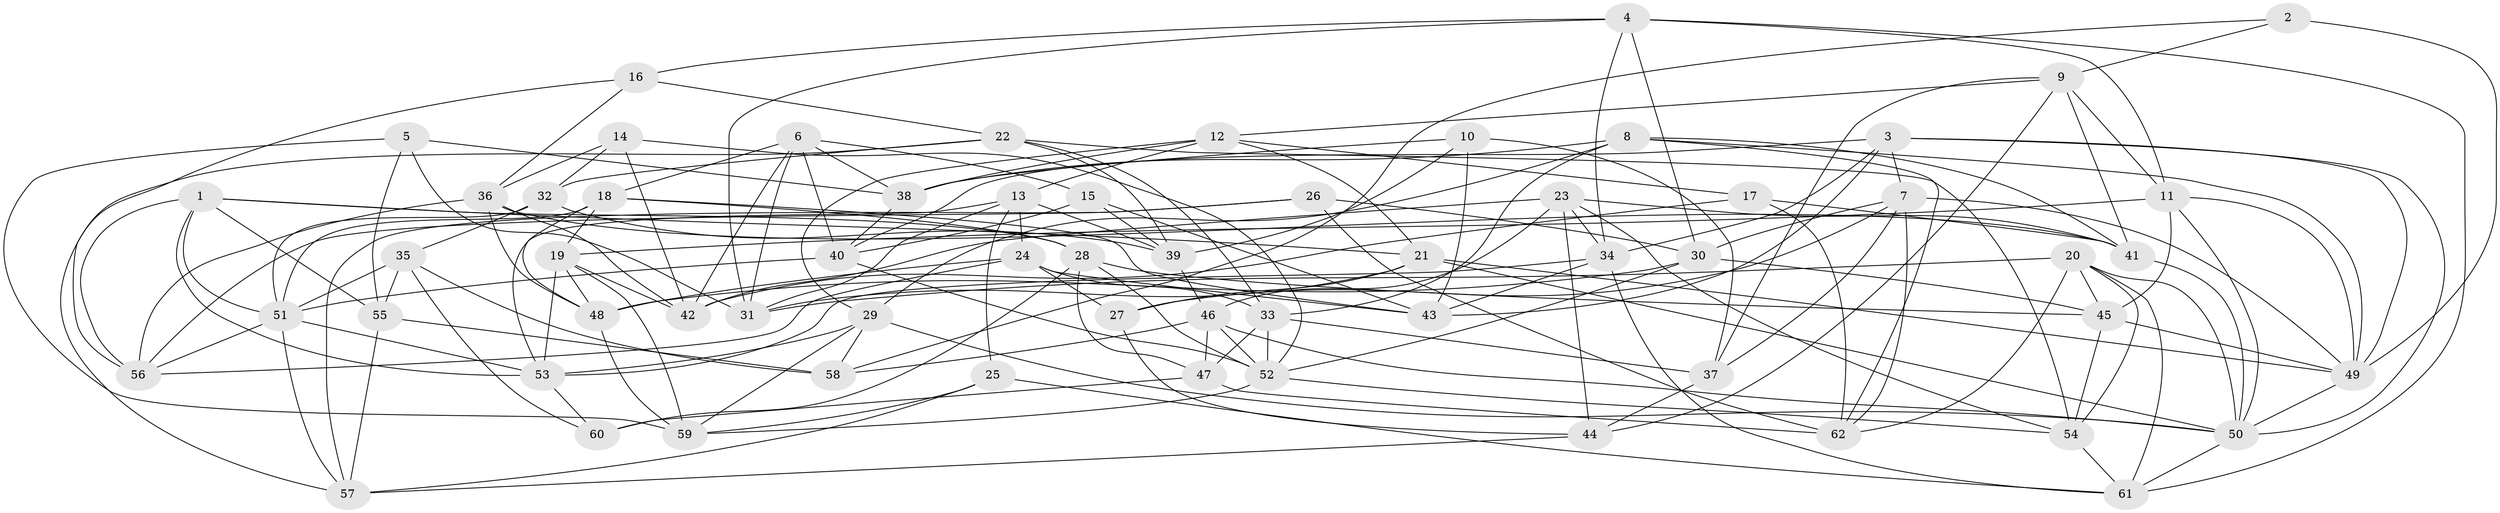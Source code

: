 // original degree distribution, {4: 1.0}
// Generated by graph-tools (version 1.1) at 2025/26/03/09/25 03:26:51]
// undirected, 62 vertices, 176 edges
graph export_dot {
graph [start="1"]
  node [color=gray90,style=filled];
  1;
  2;
  3;
  4;
  5;
  6;
  7;
  8;
  9;
  10;
  11;
  12;
  13;
  14;
  15;
  16;
  17;
  18;
  19;
  20;
  21;
  22;
  23;
  24;
  25;
  26;
  27;
  28;
  29;
  30;
  31;
  32;
  33;
  34;
  35;
  36;
  37;
  38;
  39;
  40;
  41;
  42;
  43;
  44;
  45;
  46;
  47;
  48;
  49;
  50;
  51;
  52;
  53;
  54;
  55;
  56;
  57;
  58;
  59;
  60;
  61;
  62;
  1 -- 21 [weight=1.0];
  1 -- 28 [weight=1.0];
  1 -- 51 [weight=1.0];
  1 -- 53 [weight=1.0];
  1 -- 55 [weight=1.0];
  1 -- 56 [weight=1.0];
  2 -- 9 [weight=1.0];
  2 -- 49 [weight=2.0];
  2 -- 58 [weight=1.0];
  3 -- 7 [weight=1.0];
  3 -- 34 [weight=1.0];
  3 -- 40 [weight=1.0];
  3 -- 43 [weight=1.0];
  3 -- 49 [weight=1.0];
  3 -- 50 [weight=1.0];
  4 -- 11 [weight=1.0];
  4 -- 16 [weight=1.0];
  4 -- 30 [weight=1.0];
  4 -- 31 [weight=1.0];
  4 -- 34 [weight=1.0];
  4 -- 61 [weight=1.0];
  5 -- 31 [weight=1.0];
  5 -- 38 [weight=1.0];
  5 -- 55 [weight=1.0];
  5 -- 59 [weight=1.0];
  6 -- 15 [weight=1.0];
  6 -- 18 [weight=1.0];
  6 -- 31 [weight=1.0];
  6 -- 38 [weight=1.0];
  6 -- 40 [weight=1.0];
  6 -- 42 [weight=1.0];
  7 -- 27 [weight=1.0];
  7 -- 30 [weight=1.0];
  7 -- 37 [weight=1.0];
  7 -- 49 [weight=1.0];
  7 -- 62 [weight=1.0];
  8 -- 29 [weight=1.0];
  8 -- 33 [weight=1.0];
  8 -- 38 [weight=1.0];
  8 -- 41 [weight=1.0];
  8 -- 49 [weight=1.0];
  8 -- 62 [weight=1.0];
  9 -- 11 [weight=1.0];
  9 -- 12 [weight=1.0];
  9 -- 37 [weight=1.0];
  9 -- 41 [weight=1.0];
  9 -- 44 [weight=1.0];
  10 -- 37 [weight=1.0];
  10 -- 38 [weight=1.0];
  10 -- 39 [weight=1.0];
  10 -- 43 [weight=1.0];
  11 -- 19 [weight=1.0];
  11 -- 45 [weight=1.0];
  11 -- 49 [weight=1.0];
  11 -- 50 [weight=1.0];
  12 -- 13 [weight=1.0];
  12 -- 17 [weight=1.0];
  12 -- 21 [weight=1.0];
  12 -- 29 [weight=1.0];
  12 -- 38 [weight=1.0];
  13 -- 24 [weight=1.0];
  13 -- 25 [weight=1.0];
  13 -- 31 [weight=1.0];
  13 -- 39 [weight=1.0];
  13 -- 53 [weight=1.0];
  14 -- 32 [weight=1.0];
  14 -- 36 [weight=1.0];
  14 -- 42 [weight=1.0];
  14 -- 52 [weight=1.0];
  15 -- 39 [weight=1.0];
  15 -- 40 [weight=1.0];
  15 -- 43 [weight=1.0];
  16 -- 22 [weight=1.0];
  16 -- 36 [weight=1.0];
  16 -- 56 [weight=1.0];
  17 -- 41 [weight=1.0];
  17 -- 42 [weight=1.0];
  17 -- 62 [weight=1.0];
  18 -- 19 [weight=1.0];
  18 -- 28 [weight=1.0];
  18 -- 43 [weight=1.0];
  18 -- 48 [weight=1.0];
  18 -- 51 [weight=1.0];
  19 -- 42 [weight=1.0];
  19 -- 48 [weight=1.0];
  19 -- 53 [weight=1.0];
  19 -- 59 [weight=1.0];
  20 -- 31 [weight=1.0];
  20 -- 45 [weight=1.0];
  20 -- 50 [weight=1.0];
  20 -- 54 [weight=1.0];
  20 -- 61 [weight=1.0];
  20 -- 62 [weight=1.0];
  21 -- 27 [weight=1.0];
  21 -- 31 [weight=1.0];
  21 -- 49 [weight=1.0];
  21 -- 50 [weight=1.0];
  22 -- 32 [weight=1.0];
  22 -- 33 [weight=1.0];
  22 -- 39 [weight=1.0];
  22 -- 54 [weight=1.0];
  22 -- 57 [weight=1.0];
  23 -- 34 [weight=1.0];
  23 -- 41 [weight=1.0];
  23 -- 42 [weight=1.0];
  23 -- 44 [weight=1.0];
  23 -- 46 [weight=1.0];
  23 -- 54 [weight=1.0];
  24 -- 27 [weight=1.0];
  24 -- 33 [weight=1.0];
  24 -- 43 [weight=1.0];
  24 -- 48 [weight=1.0];
  24 -- 56 [weight=1.0];
  25 -- 57 [weight=1.0];
  25 -- 59 [weight=1.0];
  25 -- 61 [weight=1.0];
  26 -- 30 [weight=1.0];
  26 -- 56 [weight=1.0];
  26 -- 57 [weight=1.0];
  26 -- 62 [weight=1.0];
  27 -- 44 [weight=1.0];
  28 -- 45 [weight=1.0];
  28 -- 47 [weight=1.0];
  28 -- 52 [weight=1.0];
  28 -- 60 [weight=1.0];
  29 -- 50 [weight=1.0];
  29 -- 53 [weight=1.0];
  29 -- 58 [weight=1.0];
  29 -- 59 [weight=1.0];
  30 -- 45 [weight=1.0];
  30 -- 48 [weight=1.0];
  30 -- 52 [weight=1.0];
  32 -- 35 [weight=1.0];
  32 -- 39 [weight=1.0];
  32 -- 51 [weight=2.0];
  33 -- 37 [weight=1.0];
  33 -- 47 [weight=1.0];
  33 -- 52 [weight=1.0];
  34 -- 43 [weight=1.0];
  34 -- 53 [weight=1.0];
  34 -- 61 [weight=1.0];
  35 -- 51 [weight=2.0];
  35 -- 55 [weight=1.0];
  35 -- 58 [weight=1.0];
  35 -- 60 [weight=1.0];
  36 -- 41 [weight=1.0];
  36 -- 42 [weight=1.0];
  36 -- 48 [weight=1.0];
  36 -- 56 [weight=1.0];
  37 -- 44 [weight=2.0];
  38 -- 40 [weight=1.0];
  39 -- 46 [weight=1.0];
  40 -- 51 [weight=1.0];
  40 -- 52 [weight=1.0];
  41 -- 50 [weight=1.0];
  44 -- 57 [weight=1.0];
  45 -- 49 [weight=1.0];
  45 -- 54 [weight=1.0];
  46 -- 47 [weight=1.0];
  46 -- 50 [weight=1.0];
  46 -- 52 [weight=1.0];
  46 -- 58 [weight=1.0];
  47 -- 60 [weight=2.0];
  47 -- 62 [weight=1.0];
  48 -- 59 [weight=1.0];
  49 -- 50 [weight=2.0];
  50 -- 61 [weight=1.0];
  51 -- 53 [weight=1.0];
  51 -- 56 [weight=1.0];
  51 -- 57 [weight=1.0];
  52 -- 54 [weight=1.0];
  52 -- 59 [weight=1.0];
  53 -- 60 [weight=2.0];
  54 -- 61 [weight=1.0];
  55 -- 57 [weight=1.0];
  55 -- 58 [weight=2.0];
}
